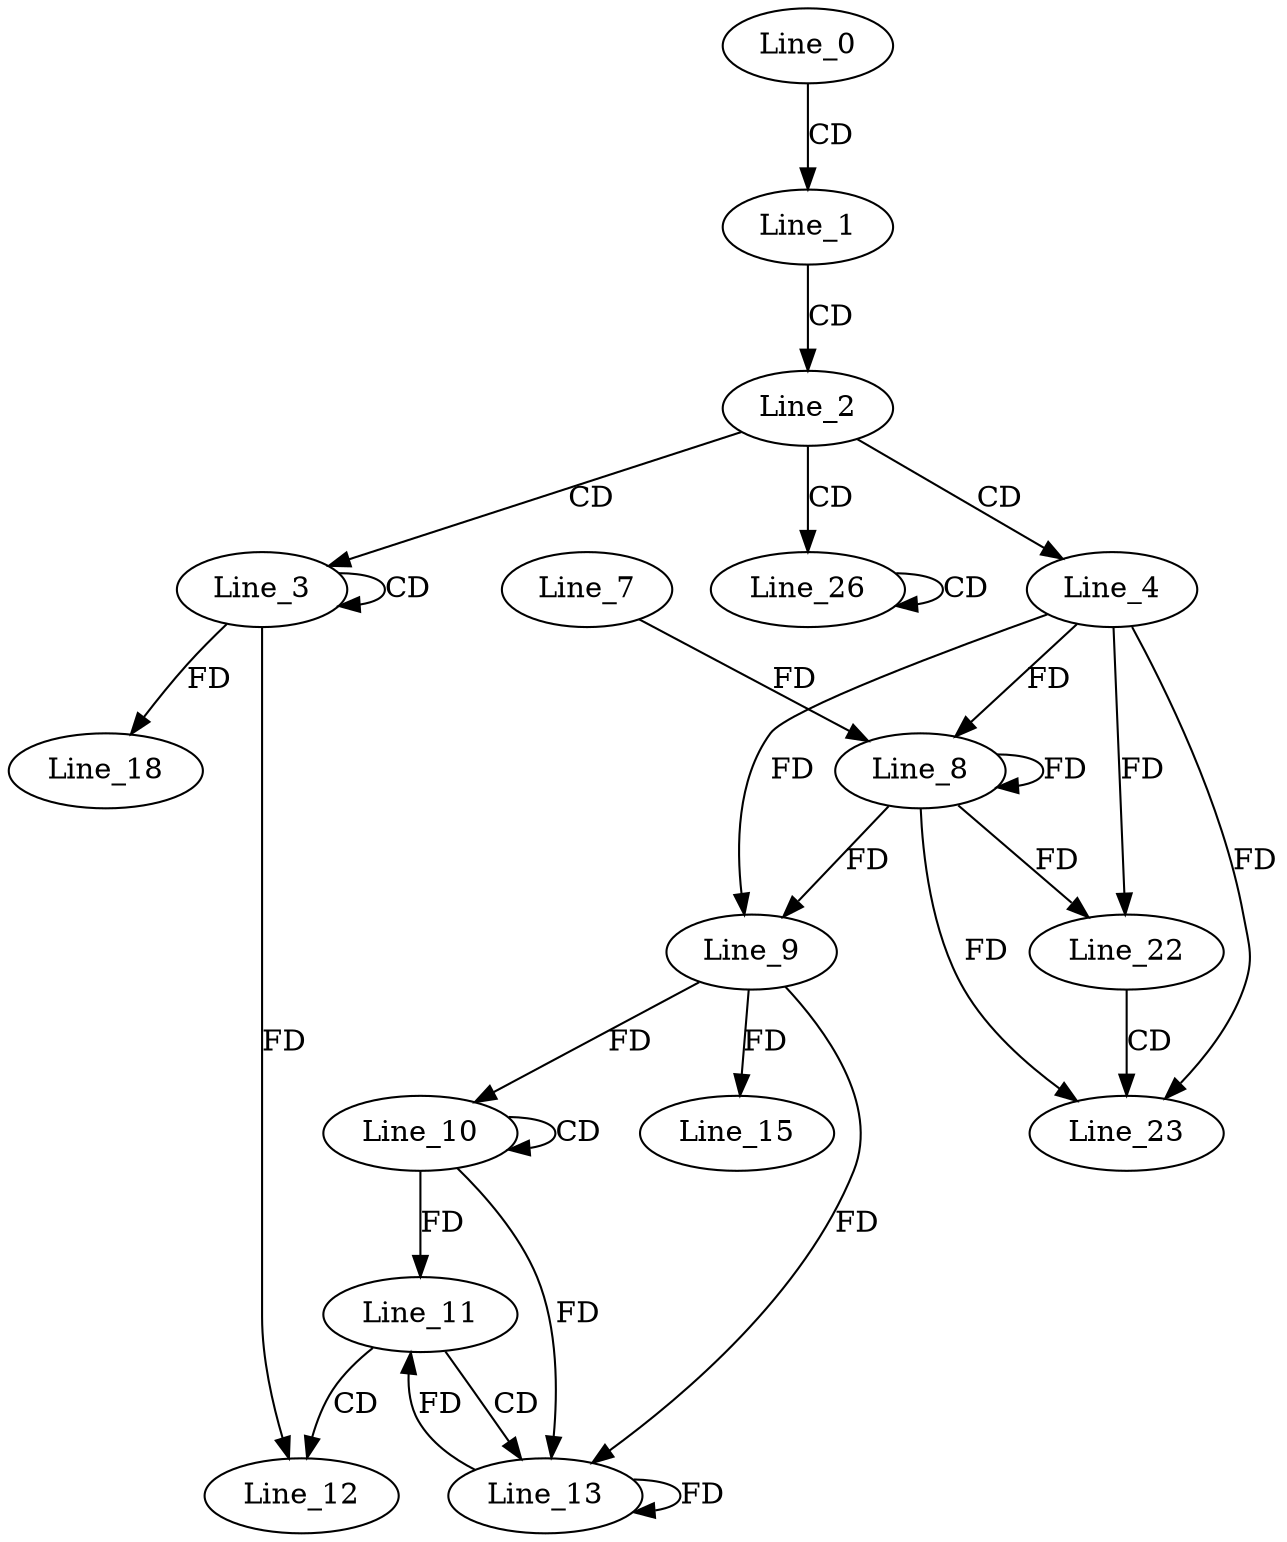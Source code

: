 digraph G {
  Line_0;
  Line_1;
  Line_2;
  Line_3;
  Line_3;
  Line_4;
  Line_8;
  Line_7;
  Line_8;
  Line_9;
  Line_10;
  Line_10;
  Line_9;
  Line_11;
  Line_12;
  Line_13;
  Line_13;
  Line_15;
  Line_18;
  Line_22;
  Line_23;
  Line_26;
  Line_26;
  Line_0 -> Line_1 [ label="CD" ];
  Line_1 -> Line_2 [ label="CD" ];
  Line_2 -> Line_3 [ label="CD" ];
  Line_3 -> Line_3 [ label="CD" ];
  Line_2 -> Line_4 [ label="CD" ];
  Line_4 -> Line_8 [ label="FD" ];
  Line_8 -> Line_8 [ label="FD" ];
  Line_7 -> Line_8 [ label="FD" ];
  Line_4 -> Line_9 [ label="FD" ];
  Line_8 -> Line_9 [ label="FD" ];
  Line_10 -> Line_10 [ label="CD" ];
  Line_9 -> Line_10 [ label="FD" ];
  Line_10 -> Line_11 [ label="FD" ];
  Line_11 -> Line_12 [ label="CD" ];
  Line_3 -> Line_12 [ label="FD" ];
  Line_11 -> Line_13 [ label="CD" ];
  Line_13 -> Line_13 [ label="FD" ];
  Line_10 -> Line_13 [ label="FD" ];
  Line_9 -> Line_13 [ label="FD" ];
  Line_9 -> Line_15 [ label="FD" ];
  Line_3 -> Line_18 [ label="FD" ];
  Line_4 -> Line_22 [ label="FD" ];
  Line_8 -> Line_22 [ label="FD" ];
  Line_22 -> Line_23 [ label="CD" ];
  Line_4 -> Line_23 [ label="FD" ];
  Line_8 -> Line_23 [ label="FD" ];
  Line_2 -> Line_26 [ label="CD" ];
  Line_26 -> Line_26 [ label="CD" ];
  Line_13 -> Line_11 [ label="FD" ];
}
